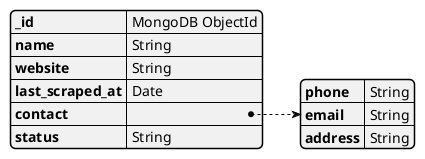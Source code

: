 @startjson
{
    "_id": "MongoDB ObjectId",
    "name": "String",
    "website": "String",
    "last_scraped_at": "Date",
    "contact": { 
        "phone": "String",
        "email": "String",
        "address": "String"
    },
    "status": "String"
}
@endjson

